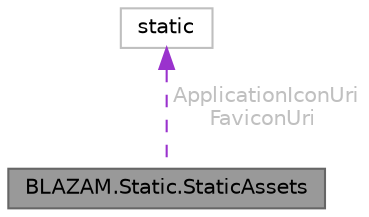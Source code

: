 digraph "BLAZAM.Static.StaticAssets"
{
 // LATEX_PDF_SIZE
  bgcolor="transparent";
  edge [fontname=Helvetica,fontsize=10,labelfontname=Helvetica,labelfontsize=10];
  node [fontname=Helvetica,fontsize=10,shape=box,height=0.2,width=0.4];
  Node1 [id="Node000001",label="BLAZAM.Static.StaticAssets",height=0.2,width=0.4,color="gray40", fillcolor="grey60", style="filled", fontcolor="black",tooltip=" "];
  Node2 -> Node1 [id="edge1_Node000001_Node000002",dir="back",color="darkorchid3",style="dashed",tooltip=" ",label=" ApplicationIconUri\nFaviconUri",fontcolor="grey" ];
  Node2 [id="Node000002",label="static",height=0.2,width=0.4,color="grey75", fillcolor="white", style="filled",tooltip=" "];
}
